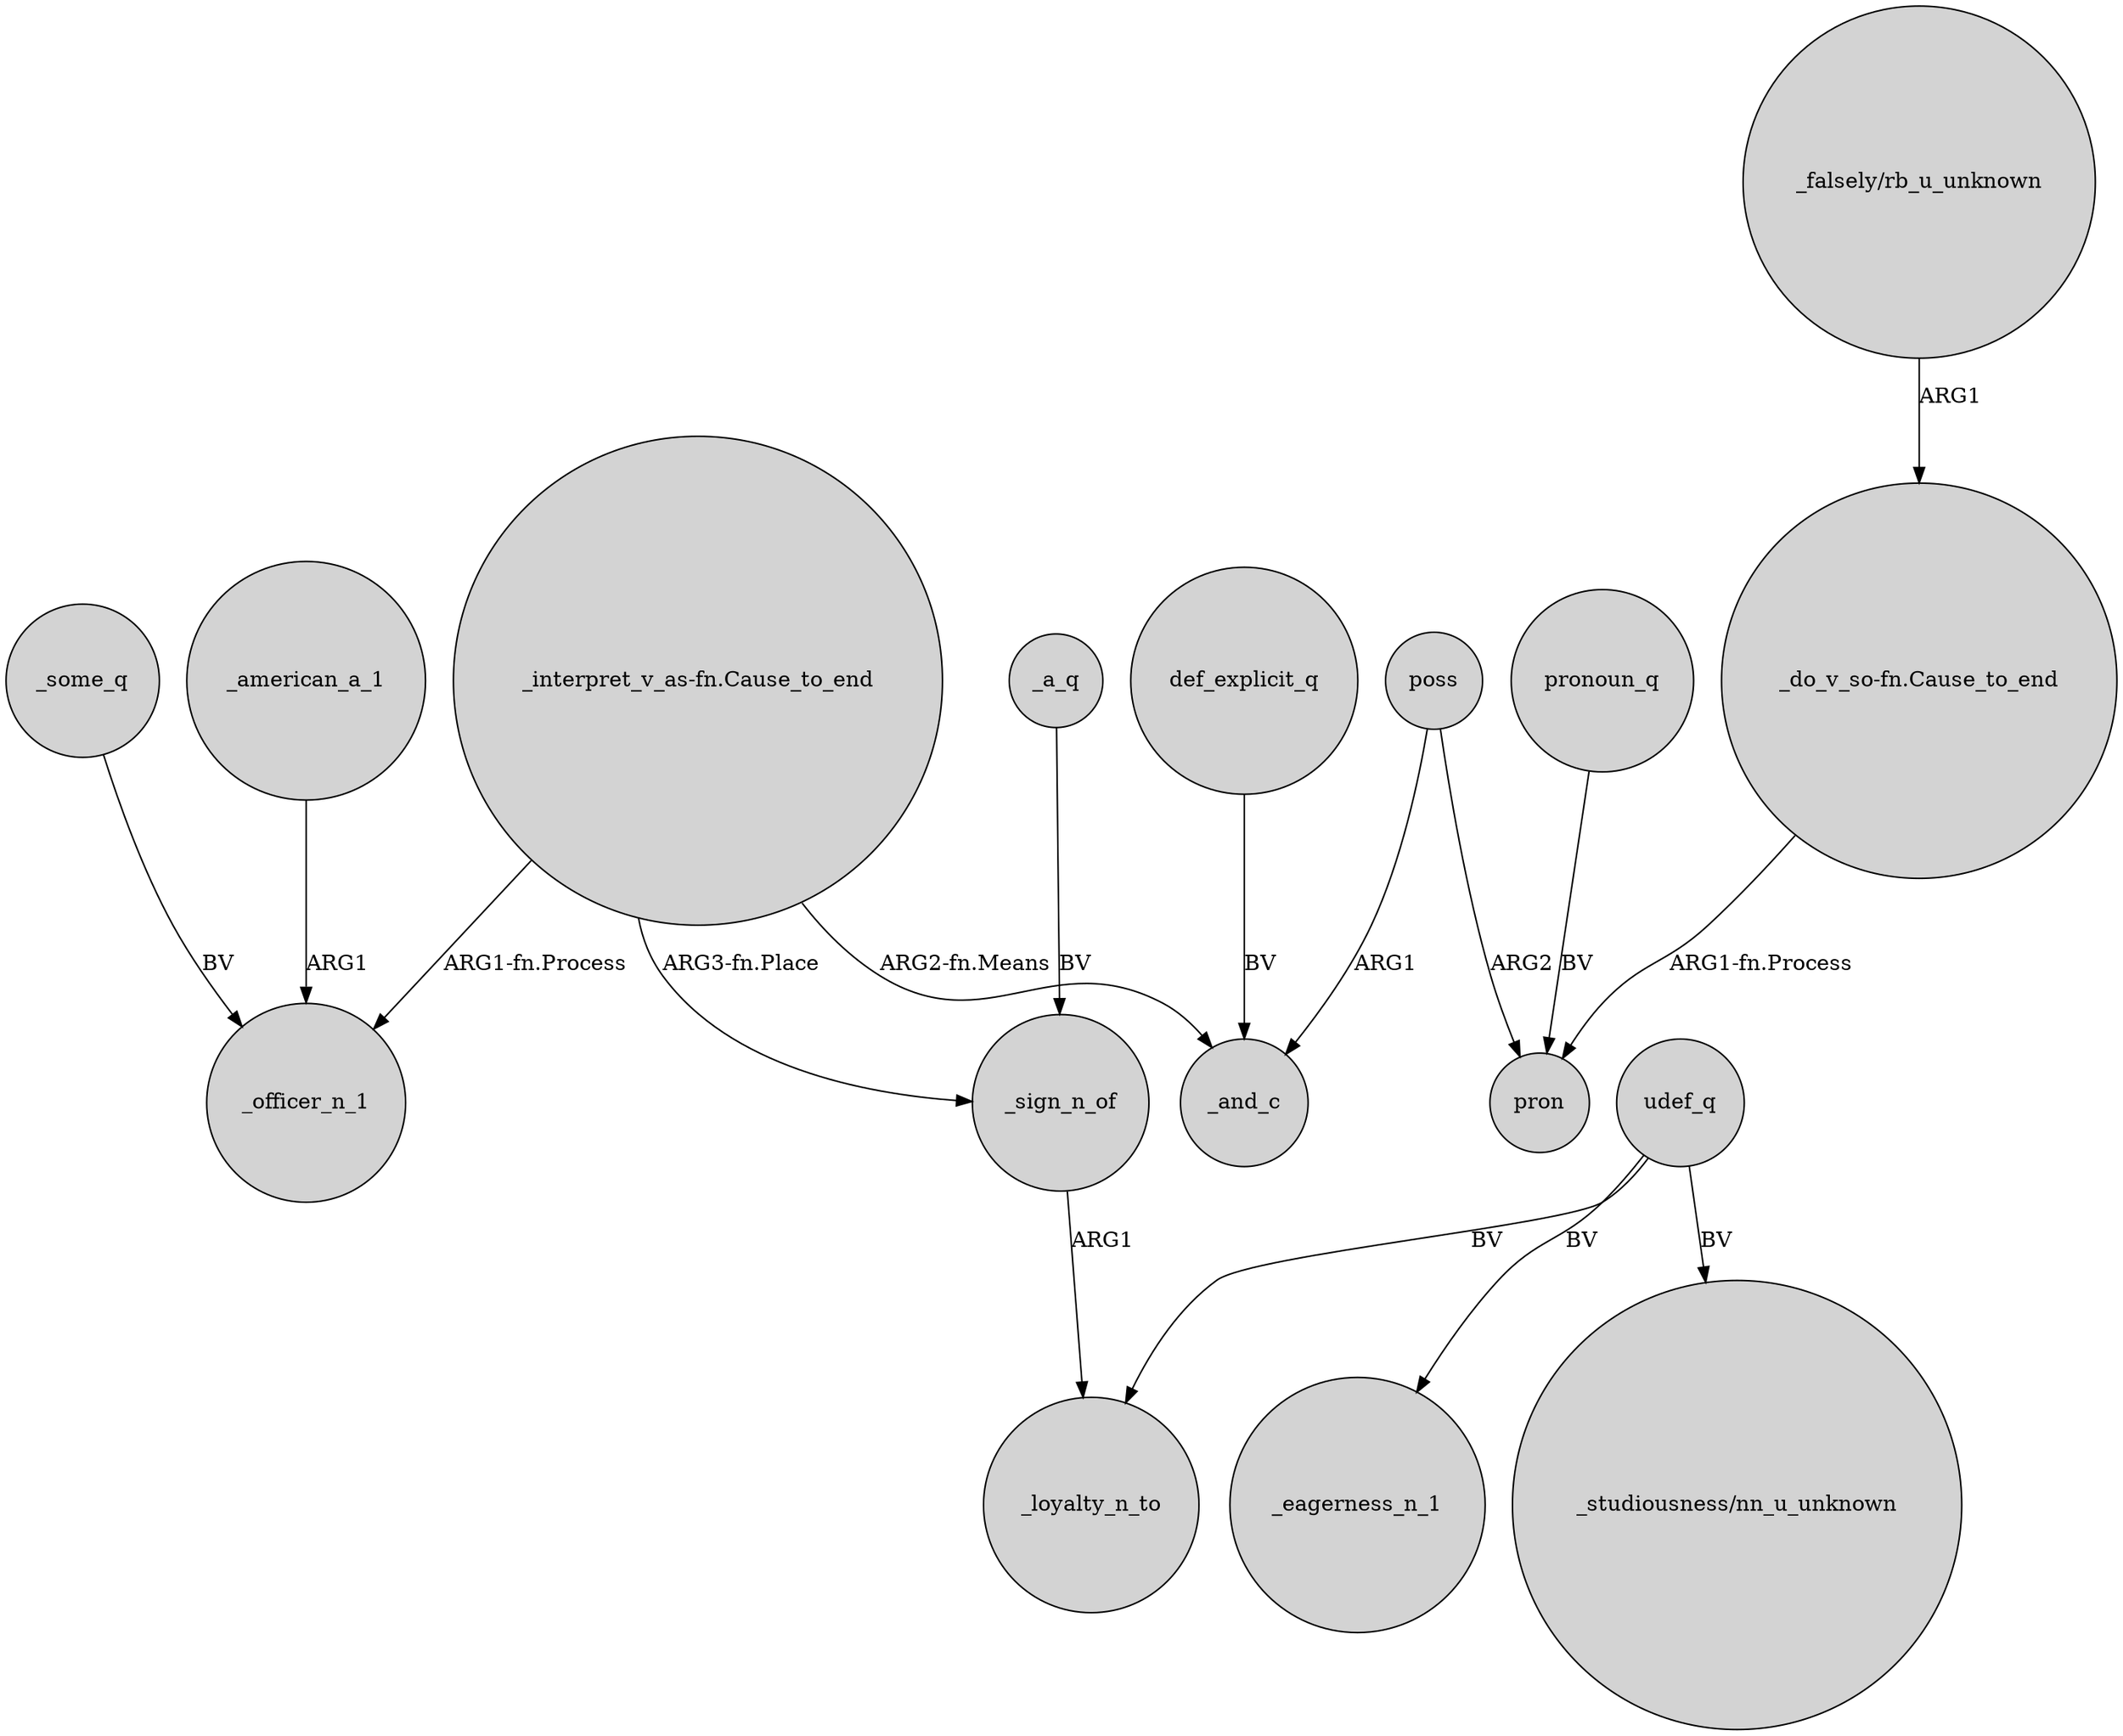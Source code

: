 digraph {
	node [shape=circle style=filled]
	_some_q -> _officer_n_1 [label=BV]
	"_falsely/rb_u_unknown" -> "_do_v_so-fn.Cause_to_end" [label=ARG1]
	poss -> _and_c [label=ARG1]
	"_interpret_v_as-fn.Cause_to_end" -> _sign_n_of [label="ARG3-fn.Place"]
	udef_q -> _eagerness_n_1 [label=BV]
	_sign_n_of -> _loyalty_n_to [label=ARG1]
	udef_q -> _loyalty_n_to [label=BV]
	"_do_v_so-fn.Cause_to_end" -> pron [label="ARG1-fn.Process"]
	udef_q -> "_studiousness/nn_u_unknown" [label=BV]
	"_interpret_v_as-fn.Cause_to_end" -> _officer_n_1 [label="ARG1-fn.Process"]
	_a_q -> _sign_n_of [label=BV]
	"_interpret_v_as-fn.Cause_to_end" -> _and_c [label="ARG2-fn.Means"]
	pronoun_q -> pron [label=BV]
	def_explicit_q -> _and_c [label=BV]
	_american_a_1 -> _officer_n_1 [label=ARG1]
	poss -> pron [label=ARG2]
}
